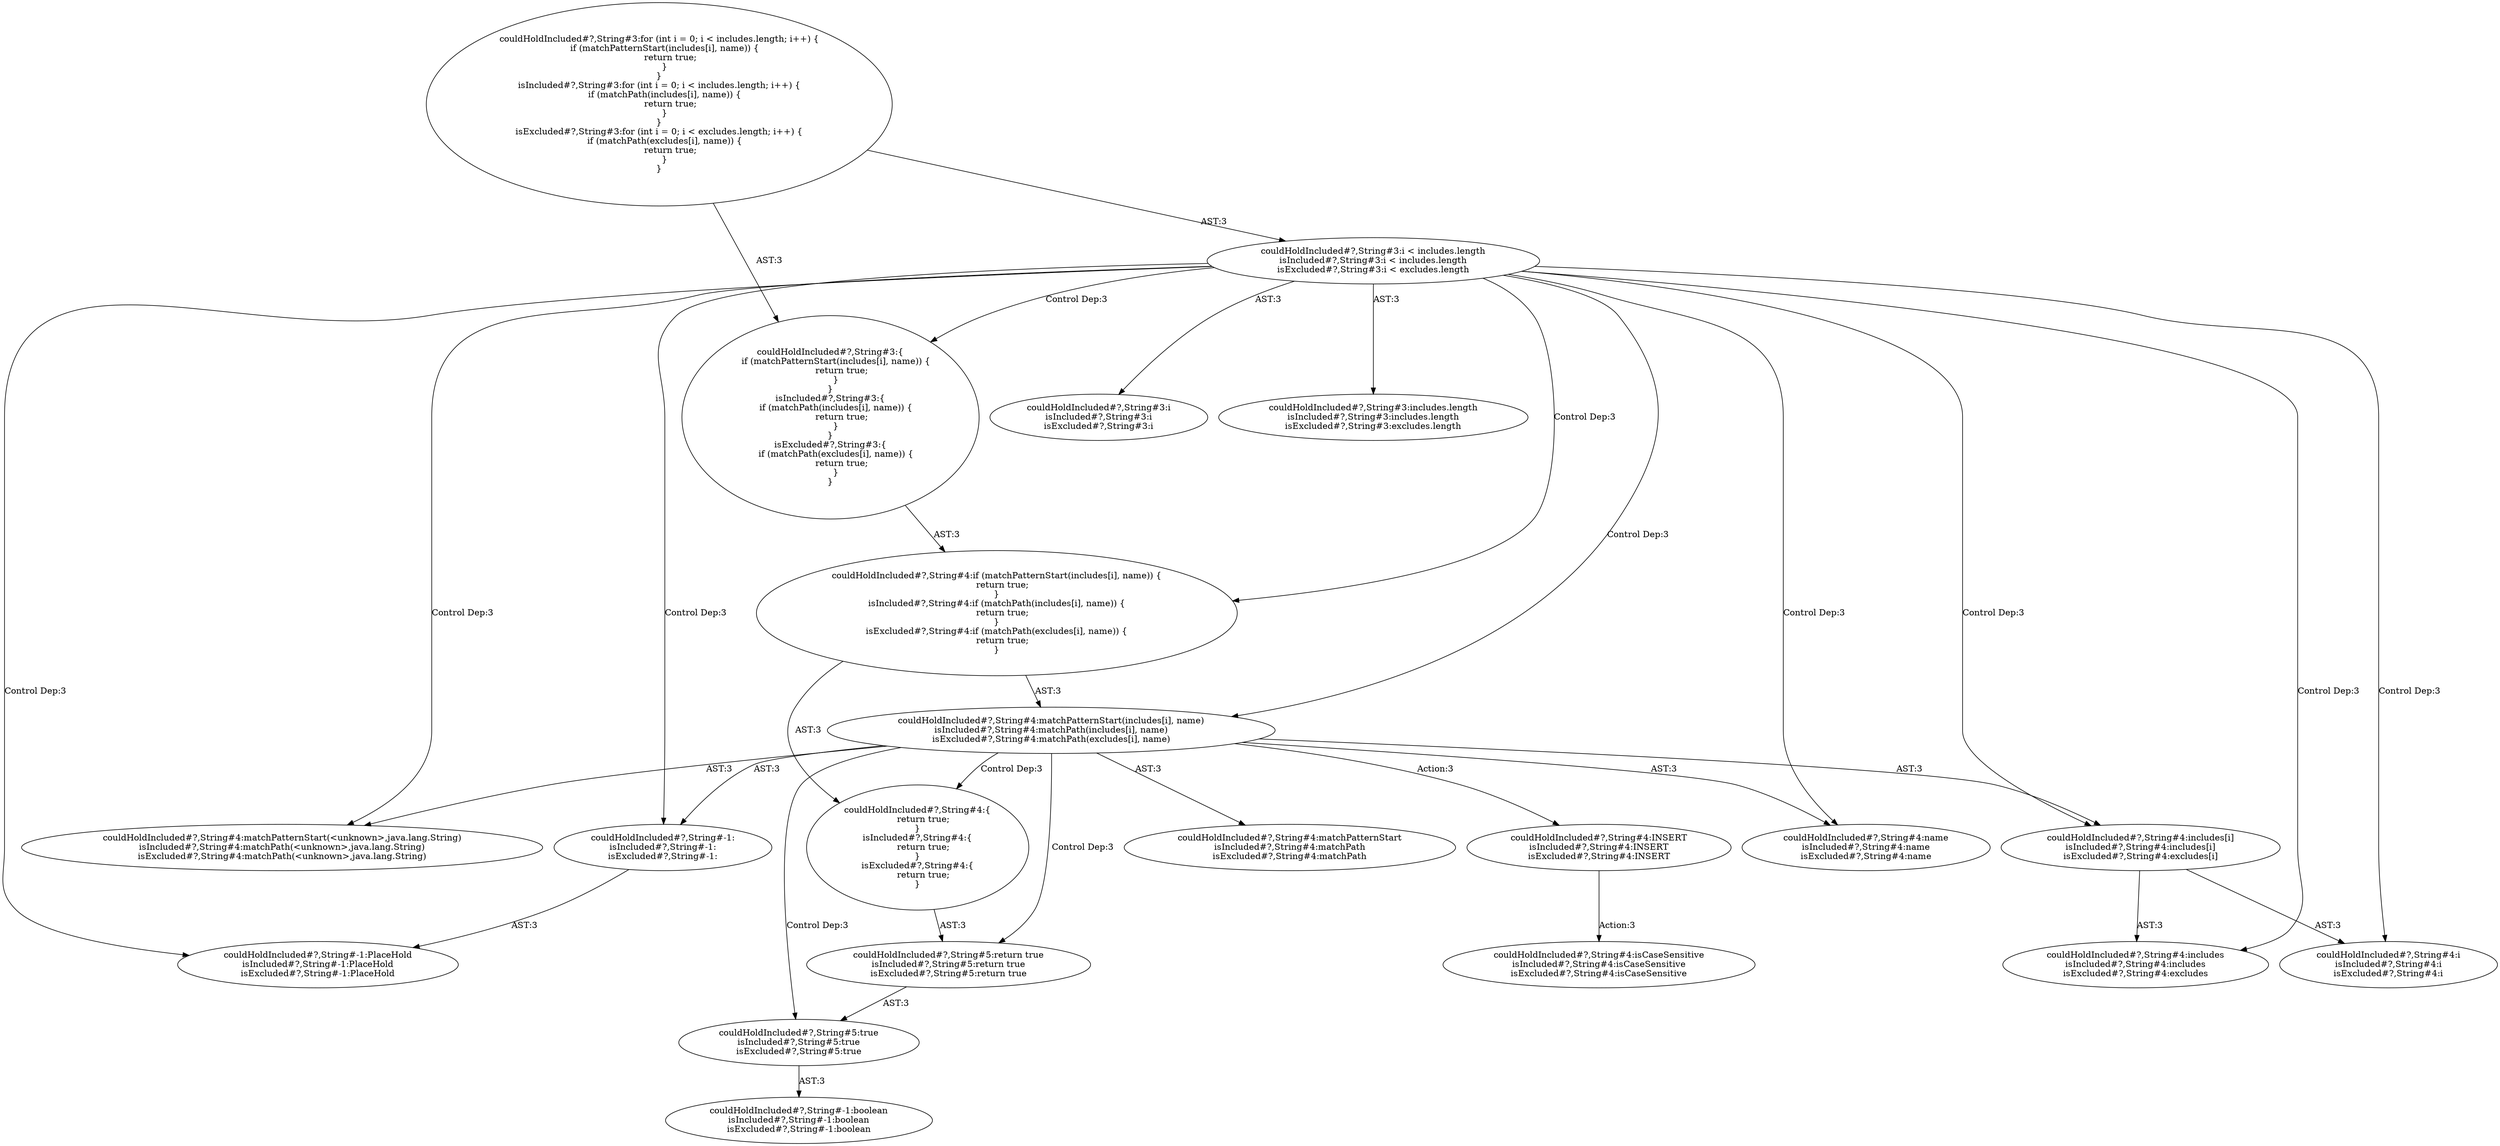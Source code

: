 digraph "Pattern" {
0 [label="couldHoldIncluded#?,String#4:INSERT
isIncluded#?,String#4:INSERT
isExcluded#?,String#4:INSERT" shape=ellipse]
1 [label="couldHoldIncluded#?,String#4:matchPatternStart(includes[i], name)
isIncluded#?,String#4:matchPath(includes[i], name)
isExcluded#?,String#4:matchPath(excludes[i], name)" shape=ellipse]
2 [label="couldHoldIncluded#?,String#3:i < includes.length
isIncluded#?,String#3:i < includes.length
isExcluded#?,String#3:i < excludes.length" shape=ellipse]
3 [label="couldHoldIncluded#?,String#3:for (int i = 0; i < includes.length; i++) \{
    if (matchPatternStart(includes[i], name)) \{
        return true;
    \}
\}
isIncluded#?,String#3:for (int i = 0; i < includes.length; i++) \{
    if (matchPath(includes[i], name)) \{
        return true;
    \}
\}
isExcluded#?,String#3:for (int i = 0; i < excludes.length; i++) \{
    if (matchPath(excludes[i], name)) \{
        return true;
    \}
\}" shape=ellipse]
4 [label="couldHoldIncluded#?,String#3:i
isIncluded#?,String#3:i
isExcluded#?,String#3:i" shape=ellipse]
5 [label="couldHoldIncluded#?,String#3:includes.length
isIncluded#?,String#3:includes.length
isExcluded#?,String#3:excludes.length" shape=ellipse]
6 [label="couldHoldIncluded#?,String#3:\{
    if (matchPatternStart(includes[i], name)) \{
        return true;
    \}
\}
isIncluded#?,String#3:\{
    if (matchPath(includes[i], name)) \{
        return true;
    \}
\}
isExcluded#?,String#3:\{
    if (matchPath(excludes[i], name)) \{
        return true;
    \}
\}" shape=ellipse]
7 [label="couldHoldIncluded#?,String#4:if (matchPatternStart(includes[i], name)) \{
    return true;
\}
isIncluded#?,String#4:if (matchPath(includes[i], name)) \{
    return true;
\}
isExcluded#?,String#4:if (matchPath(excludes[i], name)) \{
    return true;
\}" shape=ellipse]
8 [label="couldHoldIncluded#?,String#4:matchPatternStart(<unknown>,java.lang.String)
isIncluded#?,String#4:matchPath(<unknown>,java.lang.String)
isExcluded#?,String#4:matchPath(<unknown>,java.lang.String)" shape=ellipse]
9 [label="couldHoldIncluded#?,String#-1:
isIncluded#?,String#-1:
isExcluded#?,String#-1:" shape=ellipse]
10 [label="couldHoldIncluded#?,String#-1:PlaceHold
isIncluded#?,String#-1:PlaceHold
isExcluded#?,String#-1:PlaceHold" shape=ellipse]
11 [label="couldHoldIncluded#?,String#4:includes[i]
isIncluded#?,String#4:includes[i]
isExcluded#?,String#4:excludes[i]" shape=ellipse]
12 [label="couldHoldIncluded#?,String#4:includes
isIncluded#?,String#4:includes
isExcluded#?,String#4:excludes" shape=ellipse]
13 [label="couldHoldIncluded#?,String#4:i
isIncluded#?,String#4:i
isExcluded#?,String#4:i" shape=ellipse]
14 [label="couldHoldIncluded#?,String#4:name
isIncluded#?,String#4:name
isExcluded#?,String#4:name" shape=ellipse]
15 [label="couldHoldIncluded#?,String#4:matchPatternStart
isIncluded#?,String#4:matchPath
isExcluded#?,String#4:matchPath" shape=ellipse]
16 [label="couldHoldIncluded#?,String#4:\{
    return true;
\}
isIncluded#?,String#4:\{
    return true;
\}
isExcluded#?,String#4:\{
    return true;
\}" shape=ellipse]
17 [label="couldHoldIncluded#?,String#5:return true
isIncluded#?,String#5:return true
isExcluded#?,String#5:return true" shape=ellipse]
18 [label="couldHoldIncluded#?,String#5:true
isIncluded#?,String#5:true
isExcluded#?,String#5:true" shape=ellipse]
19 [label="couldHoldIncluded#?,String#-1:boolean
isIncluded#?,String#-1:boolean
isExcluded#?,String#-1:boolean" shape=ellipse]
20 [label="couldHoldIncluded#?,String#4:isCaseSensitive
isIncluded#?,String#4:isCaseSensitive
isExcluded#?,String#4:isCaseSensitive" shape=ellipse]
0 -> 20 [label="Action:3"];
1 -> 0 [label="Action:3"];
1 -> 15 [label="AST:3"];
1 -> 9 [label="AST:3"];
1 -> 8 [label="AST:3"];
1 -> 11 [label="AST:3"];
1 -> 14 [label="AST:3"];
1 -> 16 [label="Control Dep:3"];
1 -> 17 [label="Control Dep:3"];
1 -> 18 [label="Control Dep:3"];
2 -> 1 [label="Control Dep:3"];
2 -> 4 [label="AST:3"];
2 -> 5 [label="AST:3"];
2 -> 6 [label="Control Dep:3"];
2 -> 7 [label="Control Dep:3"];
2 -> 8 [label="Control Dep:3"];
2 -> 9 [label="Control Dep:3"];
2 -> 10 [label="Control Dep:3"];
2 -> 11 [label="Control Dep:3"];
2 -> 12 [label="Control Dep:3"];
2 -> 13 [label="Control Dep:3"];
2 -> 14 [label="Control Dep:3"];
3 -> 2 [label="AST:3"];
3 -> 6 [label="AST:3"];
6 -> 7 [label="AST:3"];
7 -> 1 [label="AST:3"];
7 -> 16 [label="AST:3"];
9 -> 10 [label="AST:3"];
11 -> 12 [label="AST:3"];
11 -> 13 [label="AST:3"];
16 -> 17 [label="AST:3"];
17 -> 18 [label="AST:3"];
18 -> 19 [label="AST:3"];
}